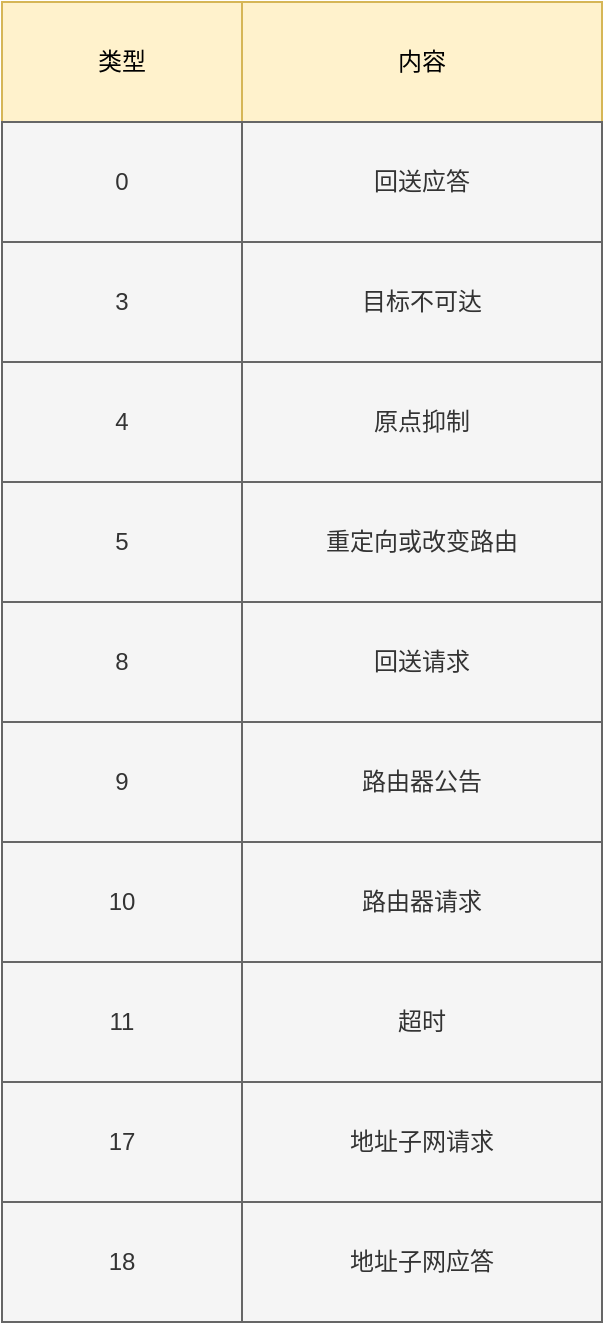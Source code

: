<mxfile version="13.5.9" type="device"><diagram id="q8GYjNWQ4B-3GGoAyaJC" name="第 1 页"><mxGraphModel dx="1422" dy="713" grid="1" gridSize="10" guides="1" tooltips="1" connect="1" arrows="1" fold="1" page="1" pageScale="1" pageWidth="827" pageHeight="1169" math="0" shadow="0"><root><mxCell id="0"/><mxCell id="1" parent="0"/><mxCell id="qATm-UDMK2j_WoUCEEpY-1" value="类型" style="rounded=0;whiteSpace=wrap;html=1;fillColor=#fff2cc;strokeColor=#d6b656;" vertex="1" parent="1"><mxGeometry x="200" y="170" width="120" height="60" as="geometry"/></mxCell><mxCell id="qATm-UDMK2j_WoUCEEpY-2" value="内容" style="rounded=0;whiteSpace=wrap;html=1;fillColor=#fff2cc;strokeColor=#d6b656;" vertex="1" parent="1"><mxGeometry x="320" y="170" width="180" height="60" as="geometry"/></mxCell><mxCell id="qATm-UDMK2j_WoUCEEpY-3" value="0" style="rounded=0;whiteSpace=wrap;html=1;fillColor=#f5f5f5;strokeColor=#666666;fontColor=#333333;" vertex="1" parent="1"><mxGeometry x="200" y="230" width="120" height="60" as="geometry"/></mxCell><mxCell id="qATm-UDMK2j_WoUCEEpY-4" value="回送应答" style="rounded=0;whiteSpace=wrap;html=1;fillColor=#f5f5f5;strokeColor=#666666;fontColor=#333333;" vertex="1" parent="1"><mxGeometry x="320" y="230" width="180" height="60" as="geometry"/></mxCell><mxCell id="qATm-UDMK2j_WoUCEEpY-5" value="3" style="rounded=0;whiteSpace=wrap;html=1;fillColor=#f5f5f5;strokeColor=#666666;fontColor=#333333;" vertex="1" parent="1"><mxGeometry x="200" y="290" width="120" height="60" as="geometry"/></mxCell><mxCell id="qATm-UDMK2j_WoUCEEpY-6" value="目标不可达" style="rounded=0;whiteSpace=wrap;html=1;fillColor=#f5f5f5;strokeColor=#666666;fontColor=#333333;" vertex="1" parent="1"><mxGeometry x="320" y="290" width="180" height="60" as="geometry"/></mxCell><mxCell id="qATm-UDMK2j_WoUCEEpY-7" value="4" style="rounded=0;whiteSpace=wrap;html=1;fillColor=#f5f5f5;strokeColor=#666666;fontColor=#333333;" vertex="1" parent="1"><mxGeometry x="200" y="350" width="120" height="60" as="geometry"/></mxCell><mxCell id="qATm-UDMK2j_WoUCEEpY-8" value="原点抑制" style="rounded=0;whiteSpace=wrap;html=1;fillColor=#f5f5f5;strokeColor=#666666;fontColor=#333333;" vertex="1" parent="1"><mxGeometry x="320" y="350" width="180" height="60" as="geometry"/></mxCell><mxCell id="qATm-UDMK2j_WoUCEEpY-9" value="5" style="rounded=0;whiteSpace=wrap;html=1;fillColor=#f5f5f5;strokeColor=#666666;fontColor=#333333;" vertex="1" parent="1"><mxGeometry x="200" y="410" width="120" height="60" as="geometry"/></mxCell><mxCell id="qATm-UDMK2j_WoUCEEpY-10" value="重定向或改变路由" style="rounded=0;whiteSpace=wrap;html=1;fillColor=#f5f5f5;strokeColor=#666666;fontColor=#333333;" vertex="1" parent="1"><mxGeometry x="320" y="410" width="180" height="60" as="geometry"/></mxCell><mxCell id="qATm-UDMK2j_WoUCEEpY-11" value="8" style="rounded=0;whiteSpace=wrap;html=1;fillColor=#f5f5f5;strokeColor=#666666;fontColor=#333333;" vertex="1" parent="1"><mxGeometry x="200" y="470" width="120" height="60" as="geometry"/></mxCell><mxCell id="qATm-UDMK2j_WoUCEEpY-12" value="回送请求" style="rounded=0;whiteSpace=wrap;html=1;fillColor=#f5f5f5;strokeColor=#666666;fontColor=#333333;" vertex="1" parent="1"><mxGeometry x="320" y="470" width="180" height="60" as="geometry"/></mxCell><mxCell id="qATm-UDMK2j_WoUCEEpY-13" value="9" style="rounded=0;whiteSpace=wrap;html=1;fillColor=#f5f5f5;strokeColor=#666666;fontColor=#333333;" vertex="1" parent="1"><mxGeometry x="200" y="530" width="120" height="60" as="geometry"/></mxCell><mxCell id="qATm-UDMK2j_WoUCEEpY-14" value="路由器公告" style="rounded=0;whiteSpace=wrap;html=1;fillColor=#f5f5f5;strokeColor=#666666;fontColor=#333333;" vertex="1" parent="1"><mxGeometry x="320" y="530" width="180" height="60" as="geometry"/></mxCell><mxCell id="qATm-UDMK2j_WoUCEEpY-15" value="10" style="rounded=0;whiteSpace=wrap;html=1;fillColor=#f5f5f5;strokeColor=#666666;fontColor=#333333;" vertex="1" parent="1"><mxGeometry x="200" y="590" width="120" height="60" as="geometry"/></mxCell><mxCell id="qATm-UDMK2j_WoUCEEpY-16" value="路由器请求" style="rounded=0;whiteSpace=wrap;html=1;fillColor=#f5f5f5;strokeColor=#666666;fontColor=#333333;" vertex="1" parent="1"><mxGeometry x="320" y="590" width="180" height="60" as="geometry"/></mxCell><mxCell id="qATm-UDMK2j_WoUCEEpY-17" value="11" style="rounded=0;whiteSpace=wrap;html=1;fillColor=#f5f5f5;strokeColor=#666666;fontColor=#333333;" vertex="1" parent="1"><mxGeometry x="200" y="650" width="120" height="60" as="geometry"/></mxCell><mxCell id="qATm-UDMK2j_WoUCEEpY-18" value="超时" style="rounded=0;whiteSpace=wrap;html=1;fillColor=#f5f5f5;strokeColor=#666666;fontColor=#333333;" vertex="1" parent="1"><mxGeometry x="320" y="650" width="180" height="60" as="geometry"/></mxCell><mxCell id="qATm-UDMK2j_WoUCEEpY-19" value="17" style="rounded=0;whiteSpace=wrap;html=1;fillColor=#f5f5f5;strokeColor=#666666;fontColor=#333333;" vertex="1" parent="1"><mxGeometry x="200" y="710" width="120" height="60" as="geometry"/></mxCell><mxCell id="qATm-UDMK2j_WoUCEEpY-20" value="地址子网请求" style="rounded=0;whiteSpace=wrap;html=1;fillColor=#f5f5f5;strokeColor=#666666;fontColor=#333333;" vertex="1" parent="1"><mxGeometry x="320" y="710" width="180" height="60" as="geometry"/></mxCell><mxCell id="qATm-UDMK2j_WoUCEEpY-21" value="18" style="rounded=0;whiteSpace=wrap;html=1;fillColor=#f5f5f5;strokeColor=#666666;fontColor=#333333;" vertex="1" parent="1"><mxGeometry x="200" y="770" width="120" height="60" as="geometry"/></mxCell><mxCell id="qATm-UDMK2j_WoUCEEpY-22" value="地址子网应答" style="rounded=0;whiteSpace=wrap;html=1;fillColor=#f5f5f5;strokeColor=#666666;fontColor=#333333;" vertex="1" parent="1"><mxGeometry x="320" y="770" width="180" height="60" as="geometry"/></mxCell></root></mxGraphModel></diagram></mxfile>